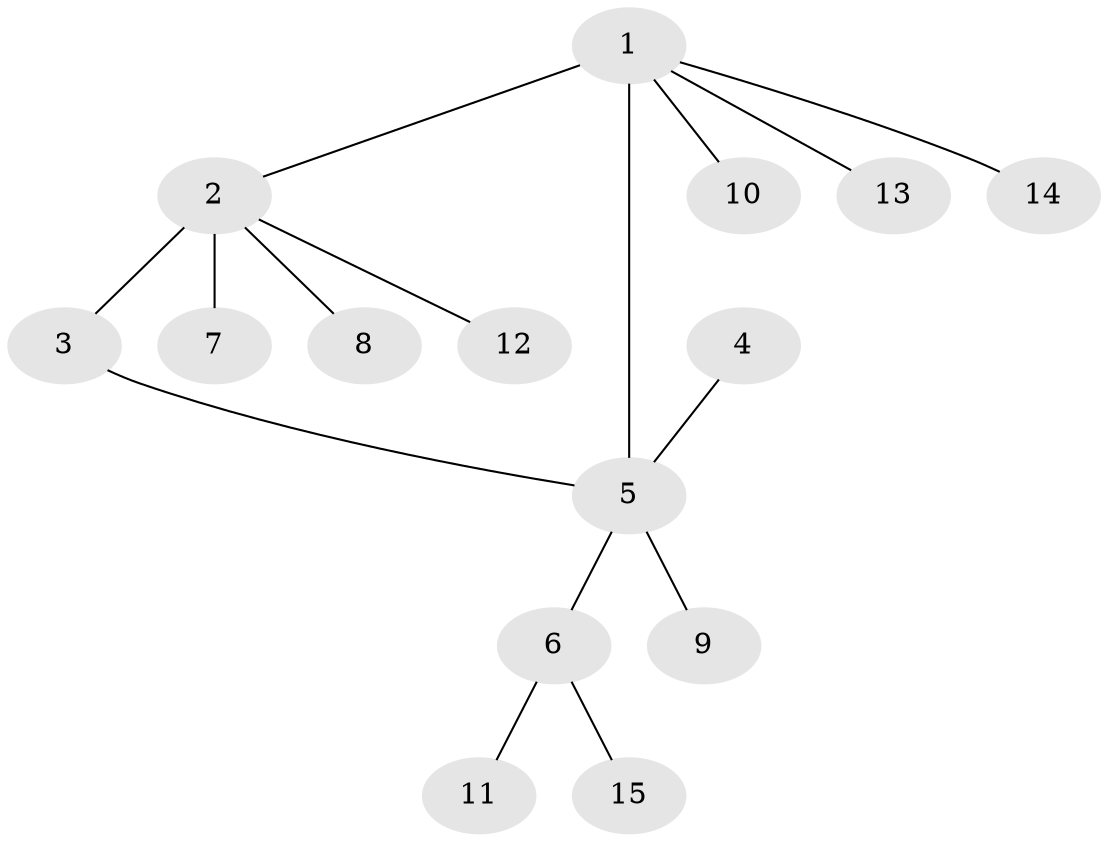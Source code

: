 // original degree distribution, {7: 0.02040816326530612, 5: 0.061224489795918366, 3: 0.08163265306122448, 6: 0.061224489795918366, 8: 0.02040816326530612, 4: 0.02040816326530612, 2: 0.20408163265306123, 1: 0.5306122448979592}
// Generated by graph-tools (version 1.1) at 2025/52/03/04/25 22:52:06]
// undirected, 15 vertices, 15 edges
graph export_dot {
  node [color=gray90,style=filled];
  1;
  2;
  3;
  4;
  5;
  6;
  7;
  8;
  9;
  10;
  11;
  12;
  13;
  14;
  15;
  1 -- 2 [weight=1.0];
  1 -- 5 [weight=5.0];
  1 -- 10 [weight=1.0];
  1 -- 13 [weight=1.0];
  1 -- 14 [weight=1.0];
  2 -- 3 [weight=3.0];
  2 -- 7 [weight=1.0];
  2 -- 8 [weight=1.0];
  2 -- 12 [weight=1.0];
  3 -- 5 [weight=6.0];
  4 -- 5 [weight=3.0];
  5 -- 6 [weight=1.0];
  5 -- 9 [weight=1.0];
  6 -- 11 [weight=1.0];
  6 -- 15 [weight=1.0];
}
